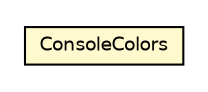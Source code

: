 #!/usr/local/bin/dot
#
# Class diagram 
# Generated by UMLGraph version 5.2 (http://www.umlgraph.org/)
#

digraph G {
	edge [fontname="Helvetica",fontsize=10,labelfontname="Helvetica",labelfontsize=10];
	node [fontname="Helvetica",fontsize=10,shape=plaintext];
	nodesep=0.25;
	ranksep=0.5;
	// org.vorpal.blade.framework.logging.ConsoleColors
	c1231 [label=<<table title="org.vorpal.blade.framework.logging.ConsoleColors" border="0" cellborder="1" cellspacing="0" cellpadding="2" port="p" bgcolor="lemonChiffon" href="./ConsoleColors.html">
		<tr><td><table border="0" cellspacing="0" cellpadding="1">
<tr><td align="center" balign="center"> ConsoleColors </td></tr>
		</table></td></tr>
		</table>>, fontname="Helvetica", fontcolor="black", fontsize=9.0];
}


